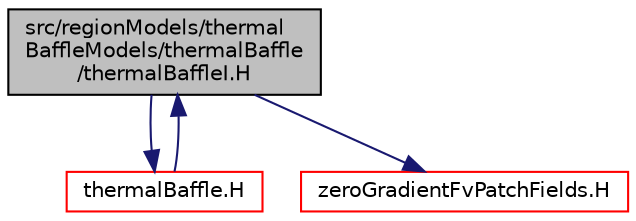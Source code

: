 digraph "src/regionModels/thermalBaffleModels/thermalBaffle/thermalBaffleI.H"
{
  bgcolor="transparent";
  edge [fontname="Helvetica",fontsize="10",labelfontname="Helvetica",labelfontsize="10"];
  node [fontname="Helvetica",fontsize="10",shape=record];
  Node1 [label="src/regionModels/thermal\lBaffleModels/thermalBaffle\l/thermalBaffleI.H",height=0.2,width=0.4,color="black", fillcolor="grey75", style="filled", fontcolor="black"];
  Node1 -> Node2 [color="midnightblue",fontsize="10",style="solid",fontname="Helvetica"];
  Node2 [label="thermalBaffle.H",height=0.2,width=0.4,color="red",URL="$a09615.html"];
  Node2 -> Node1 [color="midnightblue",fontsize="10",style="solid",fontname="Helvetica"];
  Node1 -> Node3 [color="midnightblue",fontsize="10",style="solid",fontname="Helvetica"];
  Node3 [label="zeroGradientFvPatchFields.H",height=0.2,width=0.4,color="red",URL="$a05231.html"];
}
